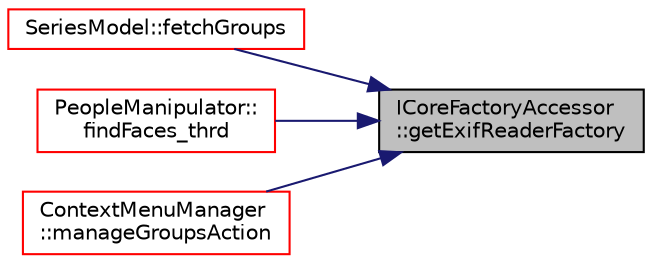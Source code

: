 digraph "ICoreFactoryAccessor::getExifReaderFactory"
{
 // LATEX_PDF_SIZE
  edge [fontname="Helvetica",fontsize="10",labelfontname="Helvetica",labelfontsize="10"];
  node [fontname="Helvetica",fontsize="10",shape=record];
  rankdir="RL";
  Node1 [label="ICoreFactoryAccessor\l::getExifReaderFactory",height=0.2,width=0.4,color="black", fillcolor="grey75", style="filled", fontcolor="black",tooltip=" "];
  Node1 -> Node2 [dir="back",color="midnightblue",fontsize="10",style="solid",fontname="Helvetica"];
  Node2 [label="SeriesModel::fetchGroups",height=0.2,width=0.4,color="red", fillcolor="white", style="filled",URL="$class_series_model.html#a8cdebcca8d2065de2c839755cc238875",tooltip=" "];
  Node1 -> Node4 [dir="back",color="midnightblue",fontsize="10",style="solid",fontname="Helvetica"];
  Node4 [label="PeopleManipulator::\lfindFaces_thrd",height=0.2,width=0.4,color="red", fillcolor="white", style="filled",URL="$class_people_manipulator.html#adb1261c6f429ca2846f4226b5bc82251",tooltip=" "];
  Node1 -> Node7 [dir="back",color="midnightblue",fontsize="10",style="solid",fontname="Helvetica"];
  Node7 [label="ContextMenuManager\l::manageGroupsAction",height=0.2,width=0.4,color="red", fillcolor="white", style="filled",URL="$class_context_menu_manager.html#a6e73f66bfc406adf3a1676fb0237fde3",tooltip=" "];
}
